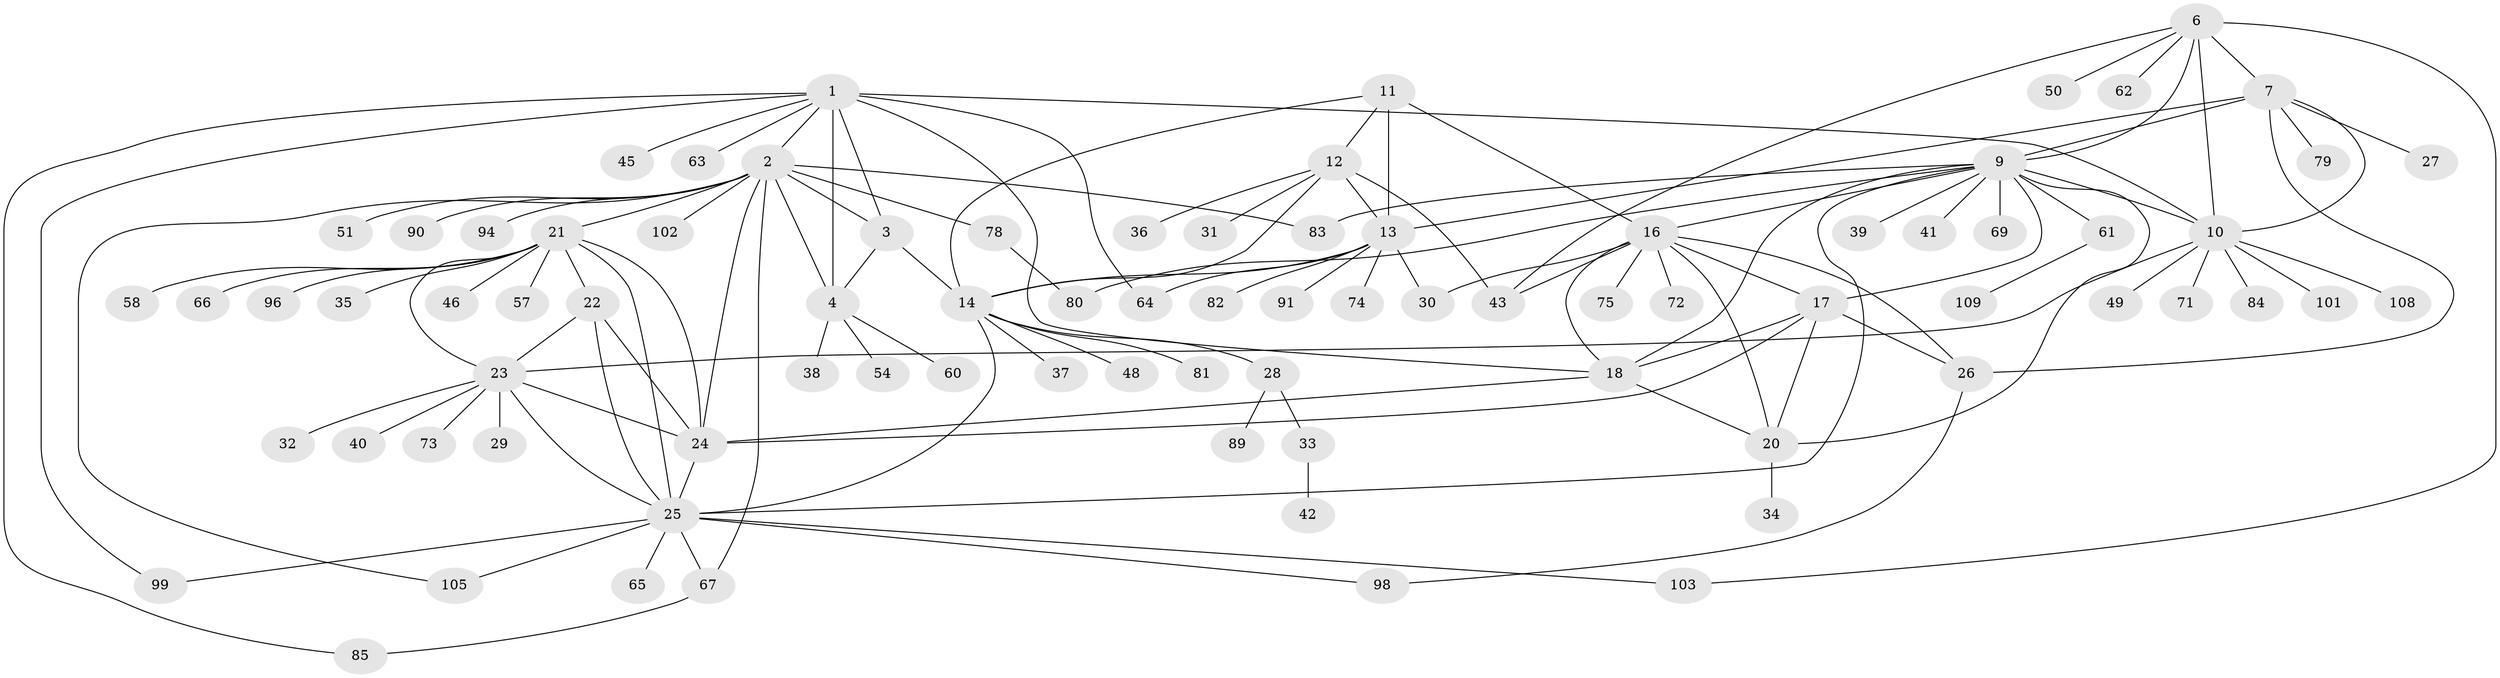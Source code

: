 // Generated by graph-tools (version 1.1) at 2025/24/03/03/25 07:24:14]
// undirected, 83 vertices, 126 edges
graph export_dot {
graph [start="1"]
  node [color=gray90,style=filled];
  1 [super="+87"];
  2 [super="+76"];
  3 [super="+97"];
  4 [super="+5"];
  6 [super="+8"];
  7 [super="+106"];
  9 [super="+19"];
  10 [super="+44"];
  11 [super="+55"];
  12 [super="+92"];
  13 [super="+15"];
  14 [super="+107"];
  16 [super="+70"];
  17;
  18 [super="+77"];
  20 [super="+95"];
  21 [super="+88"];
  22 [super="+93"];
  23 [super="+53"];
  24 [super="+47"];
  25 [super="+59"];
  26 [super="+68"];
  27;
  28 [super="+86"];
  29;
  30;
  31;
  32;
  33;
  34;
  35;
  36 [super="+56"];
  37;
  38;
  39;
  40;
  41;
  42;
  43 [super="+52"];
  45;
  46 [super="+100"];
  48;
  49;
  50;
  51;
  54;
  57;
  58;
  60;
  61;
  62;
  63;
  64;
  65;
  66;
  67;
  69;
  71;
  72;
  73;
  74;
  75;
  78;
  79;
  80 [super="+104"];
  81;
  82;
  83;
  84;
  85;
  89;
  90;
  91;
  94;
  96;
  98;
  99;
  101;
  102;
  103;
  105;
  108;
  109;
  1 -- 2;
  1 -- 3;
  1 -- 4 [weight=2];
  1 -- 10;
  1 -- 18;
  1 -- 45;
  1 -- 63;
  1 -- 64;
  1 -- 85;
  1 -- 99;
  2 -- 3;
  2 -- 4 [weight=2];
  2 -- 21;
  2 -- 51;
  2 -- 67;
  2 -- 78;
  2 -- 83;
  2 -- 90;
  2 -- 94;
  2 -- 102;
  2 -- 105;
  2 -- 24;
  3 -- 4 [weight=2];
  3 -- 14;
  4 -- 38;
  4 -- 54;
  4 -- 60;
  6 -- 7 [weight=2];
  6 -- 9 [weight=2];
  6 -- 10 [weight=2];
  6 -- 103;
  6 -- 50;
  6 -- 62;
  6 -- 43;
  7 -- 9;
  7 -- 10;
  7 -- 13;
  7 -- 26;
  7 -- 27;
  7 -- 79;
  9 -- 10;
  9 -- 25;
  9 -- 41;
  9 -- 61;
  9 -- 69;
  9 -- 39;
  9 -- 16;
  9 -- 17;
  9 -- 18;
  9 -- 80;
  9 -- 83;
  9 -- 20;
  10 -- 49;
  10 -- 71;
  10 -- 84;
  10 -- 108;
  10 -- 101;
  10 -- 23;
  11 -- 12;
  11 -- 13 [weight=2];
  11 -- 14;
  11 -- 16;
  12 -- 13 [weight=2];
  12 -- 14;
  12 -- 31;
  12 -- 36;
  12 -- 43;
  13 -- 14 [weight=2];
  13 -- 30;
  13 -- 74;
  13 -- 91;
  13 -- 64;
  13 -- 82;
  14 -- 25;
  14 -- 28;
  14 -- 37;
  14 -- 48;
  14 -- 81;
  16 -- 17;
  16 -- 18;
  16 -- 20;
  16 -- 30;
  16 -- 43;
  16 -- 72;
  16 -- 75;
  16 -- 26;
  17 -- 18;
  17 -- 20;
  17 -- 24;
  17 -- 26;
  18 -- 20;
  18 -- 24;
  20 -- 34;
  21 -- 22;
  21 -- 23;
  21 -- 24;
  21 -- 25;
  21 -- 35;
  21 -- 46;
  21 -- 57;
  21 -- 58;
  21 -- 66;
  21 -- 96;
  22 -- 23;
  22 -- 24;
  22 -- 25;
  23 -- 24;
  23 -- 25;
  23 -- 29;
  23 -- 32;
  23 -- 40;
  23 -- 73;
  24 -- 25;
  25 -- 65;
  25 -- 67;
  25 -- 98;
  25 -- 99;
  25 -- 103;
  25 -- 105;
  26 -- 98;
  28 -- 33;
  28 -- 89;
  33 -- 42;
  61 -- 109;
  67 -- 85;
  78 -- 80;
}

